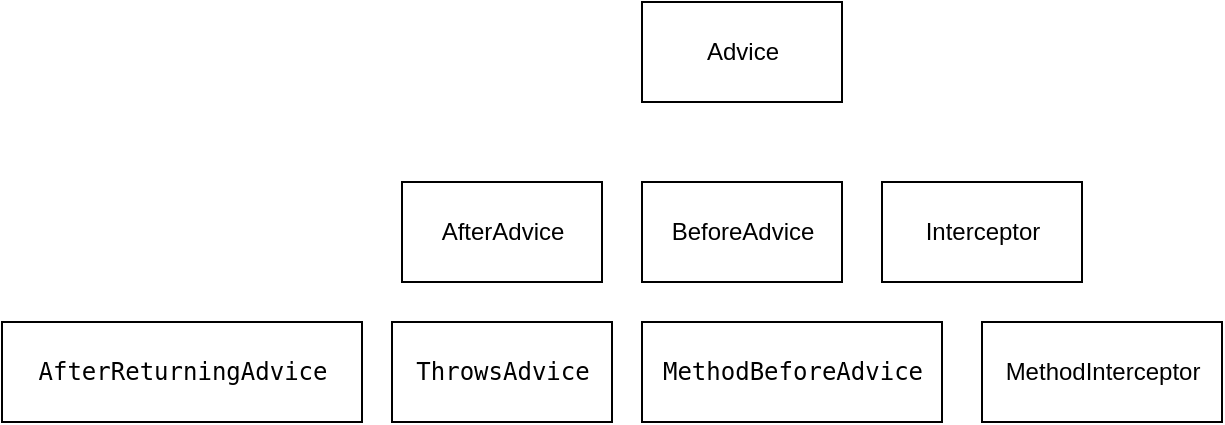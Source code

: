 <mxfile version="15.0.6" type="github">
  <diagram id="C5RBs43oDa-KdzZeNtuy" name="Page-1">
    <mxGraphModel dx="2253" dy="771" grid="1" gridSize="10" guides="1" tooltips="1" connect="1" arrows="1" fold="1" page="1" pageScale="1" pageWidth="827" pageHeight="1169" math="0" shadow="0">
      <root>
        <mxCell id="WIyWlLk6GJQsqaUBKTNV-0" />
        <mxCell id="WIyWlLk6GJQsqaUBKTNV-1" parent="WIyWlLk6GJQsqaUBKTNV-0" />
        <mxCell id="H8RkVfdksCPpqnVpfPAn-1" value="Advice" style="html=1;" vertex="1" parent="WIyWlLk6GJQsqaUBKTNV-1">
          <mxGeometry x="140" y="360" width="100" height="50" as="geometry" />
        </mxCell>
        <mxCell id="H8RkVfdksCPpqnVpfPAn-3" value="AfterAdvice" style="html=1;" vertex="1" parent="WIyWlLk6GJQsqaUBKTNV-1">
          <mxGeometry x="20" y="450" width="100" height="50" as="geometry" />
        </mxCell>
        <mxCell id="H8RkVfdksCPpqnVpfPAn-4" value="BeforeAdvice" style="html=1;" vertex="1" parent="WIyWlLk6GJQsqaUBKTNV-1">
          <mxGeometry x="140" y="450" width="100" height="50" as="geometry" />
        </mxCell>
        <mxCell id="H8RkVfdksCPpqnVpfPAn-5" value="Interceptor" style="html=1;" vertex="1" parent="WIyWlLk6GJQsqaUBKTNV-1">
          <mxGeometry x="260" y="450" width="100" height="50" as="geometry" />
        </mxCell>
        <mxCell id="H8RkVfdksCPpqnVpfPAn-9" value="MethodInterceptor" style="html=1;" vertex="1" parent="WIyWlLk6GJQsqaUBKTNV-1">
          <mxGeometry x="310" y="520" width="120" height="50" as="geometry" />
        </mxCell>
        <mxCell id="H8RkVfdksCPpqnVpfPAn-10" value="&lt;pre&gt;AfterReturningAdvice&lt;/pre&gt;" style="html=1;" vertex="1" parent="WIyWlLk6GJQsqaUBKTNV-1">
          <mxGeometry x="-180" y="520" width="180" height="50" as="geometry" />
        </mxCell>
        <mxCell id="H8RkVfdksCPpqnVpfPAn-12" value="&lt;pre&gt;&lt;pre&gt;ThrowsAdvice&lt;/pre&gt;&lt;/pre&gt;" style="html=1;" vertex="1" parent="WIyWlLk6GJQsqaUBKTNV-1">
          <mxGeometry x="15" y="520" width="110" height="50" as="geometry" />
        </mxCell>
        <mxCell id="H8RkVfdksCPpqnVpfPAn-13" value="&lt;pre&gt;&lt;pre&gt;&lt;pre&gt;MethodBeforeAdvice&lt;/pre&gt;&lt;/pre&gt;&lt;/pre&gt;" style="html=1;" vertex="1" parent="WIyWlLk6GJQsqaUBKTNV-1">
          <mxGeometry x="140" y="520" width="150" height="50" as="geometry" />
        </mxCell>
      </root>
    </mxGraphModel>
  </diagram>
</mxfile>
